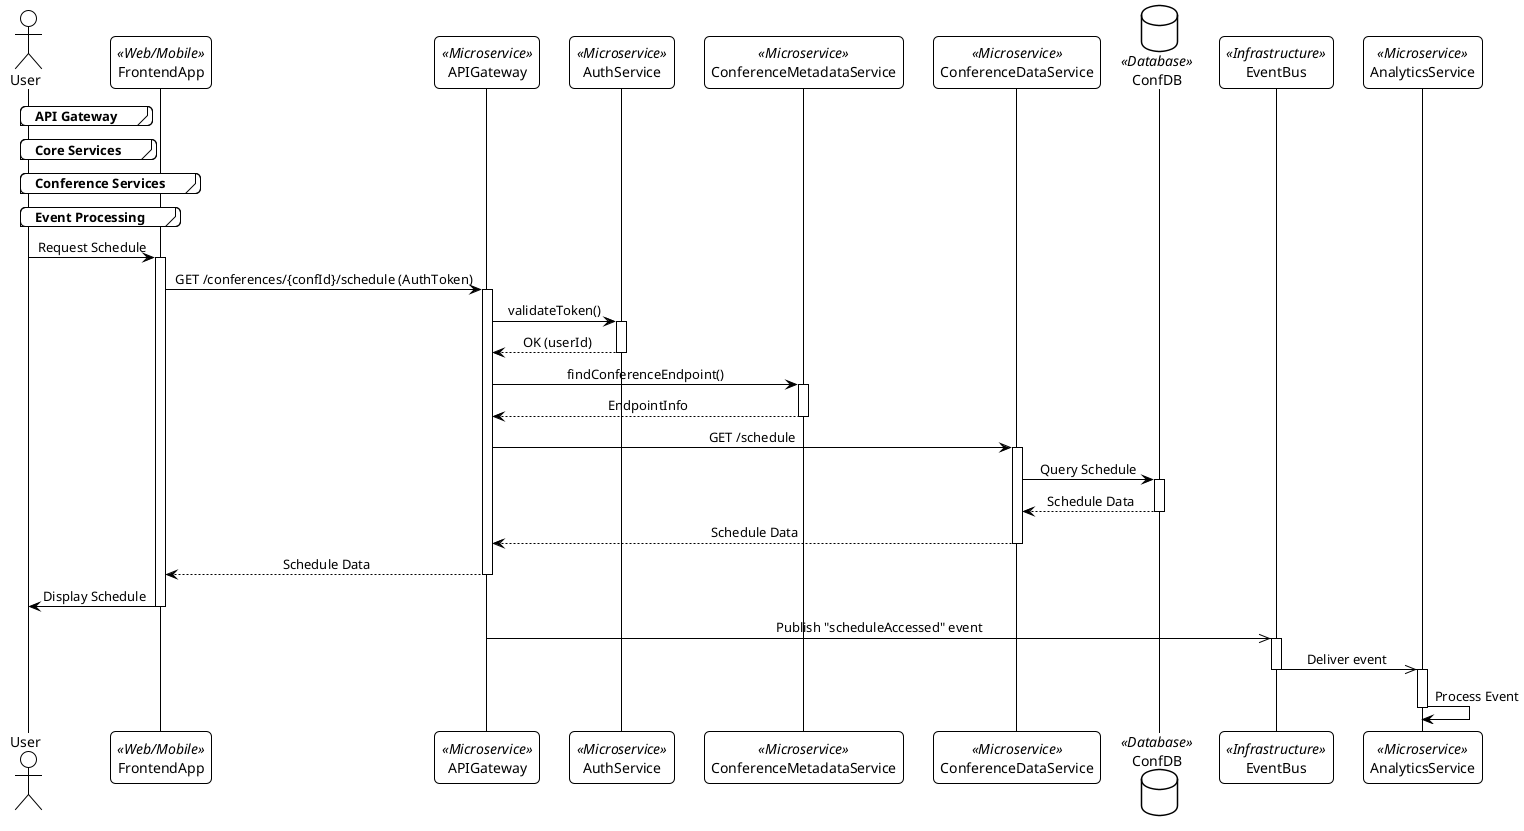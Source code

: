 @startuml
!theme plain
skinparam ClassAttributeIconSize 0
skinparam roundcorner 10
skinparam sequenceMessageAlign center

' ===== Participants =====
actor User
participant FrontendApp <<Web/Mobile>>

group API Gateway
    participant APIGateway <<Microservice>>
end

group Core Services
    participant AuthService <<Microservice>>
    participant ConferenceMetadataService <<Microservice>>
end

group Conference Services
    participant ConferenceDataService <<Microservice>>
    database ConfDB <<Database>>
end

group Event Processing
    participant EventBus <<Infrastructure>>
    participant AnalyticsService <<Microservice>>
end

' ===== Sequence Flow =====
' Initial Request
User -> FrontendApp: Request Schedule
activate FrontendApp

' Authentication Flow
FrontendApp -> APIGateway: GET /conferences/{confId}/schedule (AuthToken)
activate APIGateway

APIGateway -> AuthService: validateToken()
activate AuthService
AuthService --> APIGateway: OK (userId)
deactivate AuthService

' Conference Metadata Flow
APIGateway -> ConferenceMetadataService: findConferenceEndpoint()
activate ConferenceMetadataService
ConferenceMetadataService --> APIGateway: EndpointInfo
deactivate ConferenceMetadataService

' Schedule Retrieval Flow
APIGateway -> ConferenceDataService: GET /schedule
activate ConferenceDataService

ConferenceDataService -> ConfDB: Query Schedule
activate ConfDB
ConfDB --> ConferenceDataService: Schedule Data
deactivate ConfDB

ConferenceDataService --> APIGateway: Schedule Data
deactivate ConferenceDataService

' Response Flow
APIGateway --> FrontendApp: Schedule Data
deactivate APIGateway

FrontendApp -> User: Display Schedule
deactivate FrontendApp

' Analytics Flow
APIGateway ->> EventBus: Publish "scheduleAccessed" event
activate EventBus
EventBus ->> AnalyticsService: Deliver event
deactivate EventBus
activate AnalyticsService
AnalyticsService -> AnalyticsService: Process Event
deactivate AnalyticsService
@enduml
